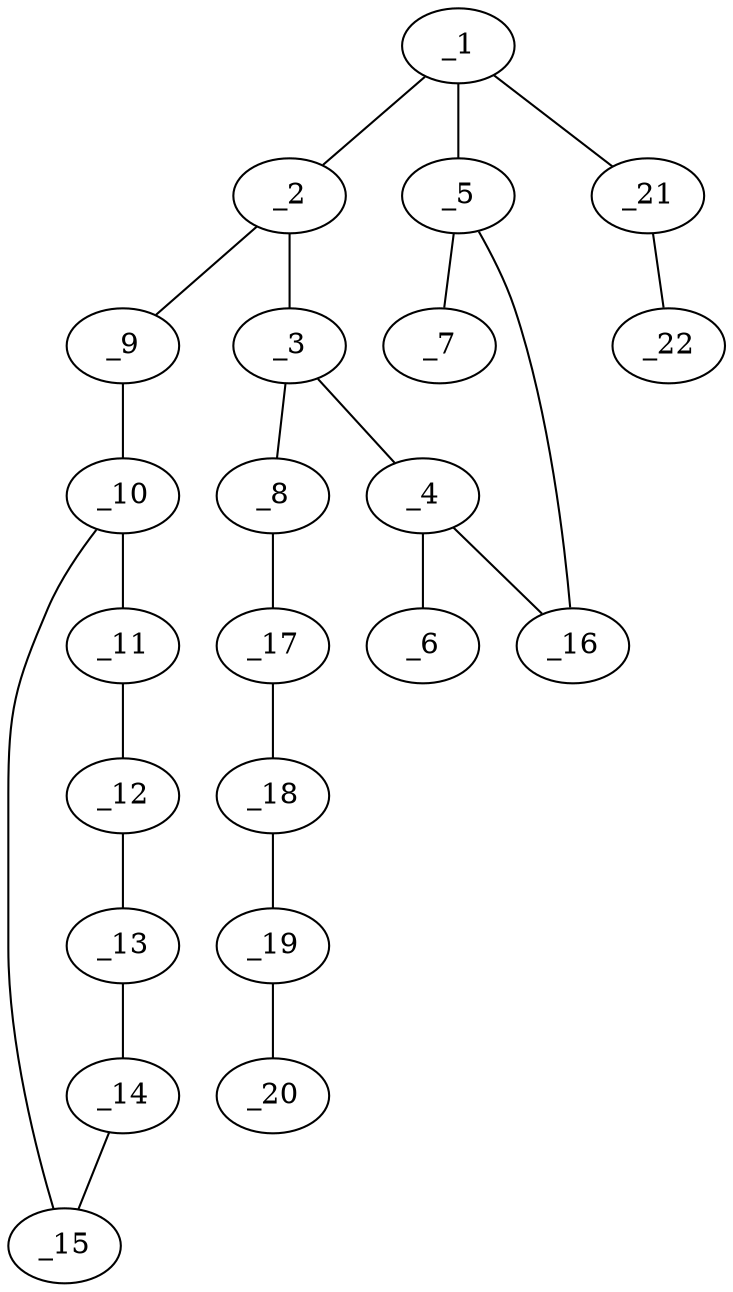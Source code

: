 graph molid693097 {
	_1	 [charge=0,
		chem=1,
		symbol="C  ",
		x="8.0622",
		y="-1"];
	_2	 [charge=0,
		chem=1,
		symbol="C  ",
		x="7.1962",
		y="-0.5"];
	_1 -- _2	 [valence=2];
	_5	 [charge=0,
		chem=1,
		symbol="C  ",
		x="8.0622",
		y="-2"];
	_1 -- _5	 [valence=1];
	_21	 [charge=0,
		chem=1,
		symbol="C  ",
		x="8.9282",
		y="-0.5"];
	_1 -- _21	 [valence=1];
	_3	 [charge=0,
		chem=4,
		symbol="N  ",
		x="6.3301",
		y="-1"];
	_2 -- _3	 [valence=1];
	_9	 [charge=0,
		chem=1,
		symbol="C  ",
		x="7.1962",
		y="0.5"];
	_2 -- _9	 [valence=1];
	_4	 [charge=0,
		chem=1,
		symbol="C  ",
		x="6.3301",
		y="-2"];
	_3 -- _4	 [valence=1];
	_8	 [charge=0,
		chem=1,
		symbol="C  ",
		x="5.4641",
		y="-0.5"];
	_3 -- _8	 [valence=1];
	_6	 [charge=0,
		chem=2,
		symbol="O  ",
		x="5.4641",
		y="-2.5"];
	_4 -- _6	 [valence=2];
	_16	 [charge=0,
		chem=4,
		symbol="N  ",
		x="7.1961",
		y="-2.5"];
	_4 -- _16	 [valence=1];
	_7	 [charge=0,
		chem=2,
		symbol="O  ",
		x="8.9282",
		y="-2.5"];
	_5 -- _7	 [valence=2];
	_5 -- _16	 [valence=1];
	_17	 [charge=0,
		chem=2,
		symbol="O  ",
		x="4.5981",
		y="-1"];
	_8 -- _17	 [valence=1];
	_10	 [charge=0,
		chem=1,
		symbol="C  ",
		x="8.0622",
		y=1];
	_9 -- _10	 [valence=1];
	_11	 [charge=0,
		chem=1,
		symbol="C  ",
		x="8.9282",
		y="0.5"];
	_10 -- _11	 [valence=1];
	_15	 [charge=0,
		chem=1,
		symbol="C  ",
		x="8.0622",
		y=2];
	_10 -- _15	 [valence=2];
	_12	 [charge=0,
		chem=1,
		symbol="C  ",
		x="9.7942",
		y=1];
	_11 -- _12	 [valence=2];
	_13	 [charge=0,
		chem=1,
		symbol="C  ",
		x="9.7942",
		y=2];
	_12 -- _13	 [valence=1];
	_14	 [charge=0,
		chem=1,
		symbol="C  ",
		x="8.9282",
		y="2.5"];
	_13 -- _14	 [valence=2];
	_14 -- _15	 [valence=1];
	_18	 [charge=0,
		chem=1,
		symbol="C  ",
		x="3.7321",
		y="-0.5"];
	_17 -- _18	 [valence=1];
	_19	 [charge=0,
		chem=1,
		symbol="C  ",
		x="2.866",
		y="-1"];
	_18 -- _19	 [valence=1];
	_20	 [charge=0,
		chem=2,
		symbol="O  ",
		x=2,
		y="-0.5"];
	_19 -- _20	 [valence=1];
	_22	 [charge=0,
		chem=1,
		symbol="C  ",
		x="9.7942",
		y="-1"];
	_21 -- _22	 [valence=1];
}

